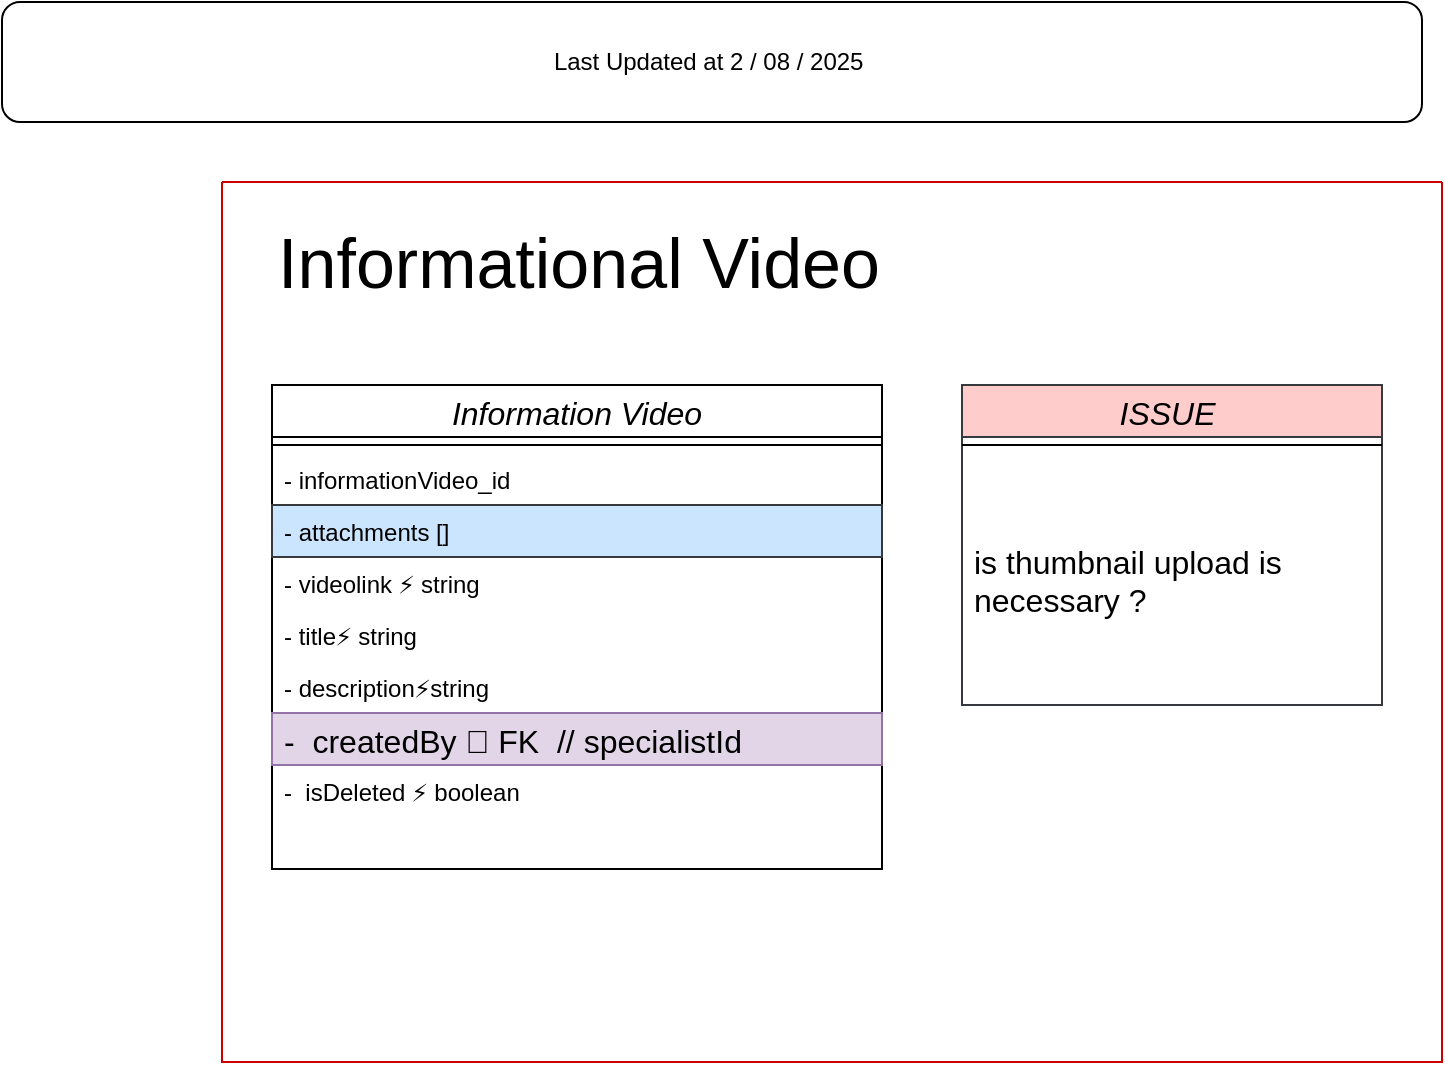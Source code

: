 <mxfile>
    <diagram id="cCRk3hHk_GLQSQ2SZmmI" name="Page-1">
        <mxGraphModel dx="1954" dy="1080" grid="1" gridSize="10" guides="1" tooltips="1" connect="1" arrows="1" fold="1" page="1" pageScale="1" pageWidth="850" pageHeight="1100" math="0" shadow="0">
            <root>
                <mxCell id="0"/>
                <mxCell id="1" parent="0"/>
                <mxCell id="2" value="" style="swimlane;startSize=0;strokeColor=#CC0000;" parent="1" vertex="1">
                    <mxGeometry x="1110" y="1600" width="610" height="440" as="geometry">
                        <mxRectangle x="480" y="1600" width="50" height="40" as="alternateBounds"/>
                    </mxGeometry>
                </mxCell>
                <mxCell id="3" value="Information Video" style="swimlane;fontStyle=2;align=center;verticalAlign=middle;childLayout=stackLayout;horizontal=1;startSize=26;horizontalStack=0;resizeParent=1;resizeLast=0;collapsible=1;marginBottom=0;rounded=0;shadow=0;strokeWidth=1;fontSize=16;" parent="2" vertex="1">
                    <mxGeometry x="25" y="101.5" width="305" height="242" as="geometry">
                        <mxRectangle x="25" y="101.5" width="160" height="26" as="alternateBounds"/>
                    </mxGeometry>
                </mxCell>
                <mxCell id="4" value="" style="line;html=1;strokeWidth=1;align=left;verticalAlign=middle;spacingTop=-1;spacingLeft=3;spacingRight=3;rotatable=0;labelPosition=right;points=[];portConstraint=eastwest;" parent="3" vertex="1">
                    <mxGeometry y="26" width="305" height="8" as="geometry"/>
                </mxCell>
                <mxCell id="5" value="- informationVideo_id" style="text;align=left;verticalAlign=middle;spacingLeft=4;spacingRight=4;overflow=hidden;rotatable=0;points=[[0,0.5],[1,0.5]];portConstraint=eastwest;" parent="3" vertex="1">
                    <mxGeometry y="34" width="305" height="26" as="geometry"/>
                </mxCell>
                <mxCell id="6" value="- attachments []" style="text;align=left;verticalAlign=middle;spacingLeft=4;spacingRight=4;overflow=hidden;rotatable=0;points=[[0,0.5],[1,0.5]];portConstraint=eastwest;fillColor=#cce5ff;strokeColor=#36393d;" parent="3" vertex="1">
                    <mxGeometry y="60" width="305" height="26" as="geometry"/>
                </mxCell>
                <mxCell id="7" value="- videolink ⚡ string" style="text;align=left;verticalAlign=middle;spacingLeft=4;spacingRight=4;overflow=hidden;rotatable=0;points=[[0,0.5],[1,0.5]];portConstraint=eastwest;" parent="3" vertex="1">
                    <mxGeometry y="86" width="305" height="26" as="geometry"/>
                </mxCell>
                <mxCell id="8" value="- title⚡ string" style="text;align=left;verticalAlign=middle;spacingLeft=4;spacingRight=4;overflow=hidden;rotatable=0;points=[[0,0.5],[1,0.5]];portConstraint=eastwest;" parent="3" vertex="1">
                    <mxGeometry y="112" width="305" height="26" as="geometry"/>
                </mxCell>
                <mxCell id="9" value="- description⚡string" style="text;align=left;verticalAlign=middle;spacingLeft=4;spacingRight=4;overflow=hidden;rotatable=0;points=[[0,0.5],[1,0.5]];portConstraint=eastwest;" parent="3" vertex="1">
                    <mxGeometry y="138" width="305" height="26" as="geometry"/>
                </mxCell>
                <mxCell id="10" value="-  createdBy 🔖 FK  // specialistId" style="text;align=left;verticalAlign=middle;spacingLeft=4;spacingRight=4;overflow=hidden;rotatable=0;points=[[0,0.5],[1,0.5]];portConstraint=eastwest;fillColor=#e1d5e7;strokeColor=#9673a6;fontSize=16;" parent="3" vertex="1">
                    <mxGeometry y="164" width="305" height="26" as="geometry"/>
                </mxCell>
                <mxCell id="11" value="-  isDeleted ⚡ boolean" style="text;align=left;verticalAlign=top;spacingLeft=4;spacingRight=4;overflow=hidden;rotatable=0;points=[[0,0.5],[1,0.5]];portConstraint=eastwest;" parent="3" vertex="1">
                    <mxGeometry y="190" width="305" height="26" as="geometry"/>
                </mxCell>
                <mxCell id="12" value="Informational Video" style="text;html=1;align=center;verticalAlign=middle;resizable=0;points=[];autosize=1;strokeColor=none;fillColor=none;fontSize=35;" parent="2" vertex="1">
                    <mxGeometry x="17.5" y="10" width="320" height="60" as="geometry"/>
                </mxCell>
                <mxCell id="13" value="ISSUE " style="swimlane;fontStyle=2;align=center;verticalAlign=middle;childLayout=stackLayout;horizontal=1;startSize=26;horizontalStack=0;resizeParent=1;resizeLast=0;collapsible=1;marginBottom=0;rounded=0;shadow=0;strokeWidth=1;fillColor=#ffcccc;strokeColor=#36393d;fontSize=16;" parent="2" vertex="1">
                    <mxGeometry x="370" y="101.5" width="210" height="160" as="geometry">
                        <mxRectangle x="230" y="140" width="160" height="26" as="alternateBounds"/>
                    </mxGeometry>
                </mxCell>
                <mxCell id="14" value="" style="line;html=1;strokeWidth=1;align=left;verticalAlign=middle;spacingTop=-1;spacingLeft=3;spacingRight=3;rotatable=0;labelPosition=right;points=[];portConstraint=eastwest;fontSize=16;" parent="13" vertex="1">
                    <mxGeometry y="26" width="210" height="8" as="geometry"/>
                </mxCell>
                <mxCell id="15" value="is thumbnail upload is &#xa;necessary ?" style="text;align=left;verticalAlign=middle;spacingLeft=4;spacingRight=4;overflow=hidden;rotatable=0;points=[[0,0.5],[1,0.5]];portConstraint=eastwest;fontSize=16;" parent="13" vertex="1">
                    <mxGeometry y="34" width="210" height="126" as="geometry"/>
                </mxCell>
                <mxCell id="16" value="Last Updated at 2 / 08 / 2025&amp;nbsp;" style="rounded=1;whiteSpace=wrap;html=1;" vertex="1" parent="1">
                    <mxGeometry x="1000" y="1510" width="710" height="60" as="geometry"/>
                </mxCell>
            </root>
        </mxGraphModel>
    </diagram>
</mxfile>